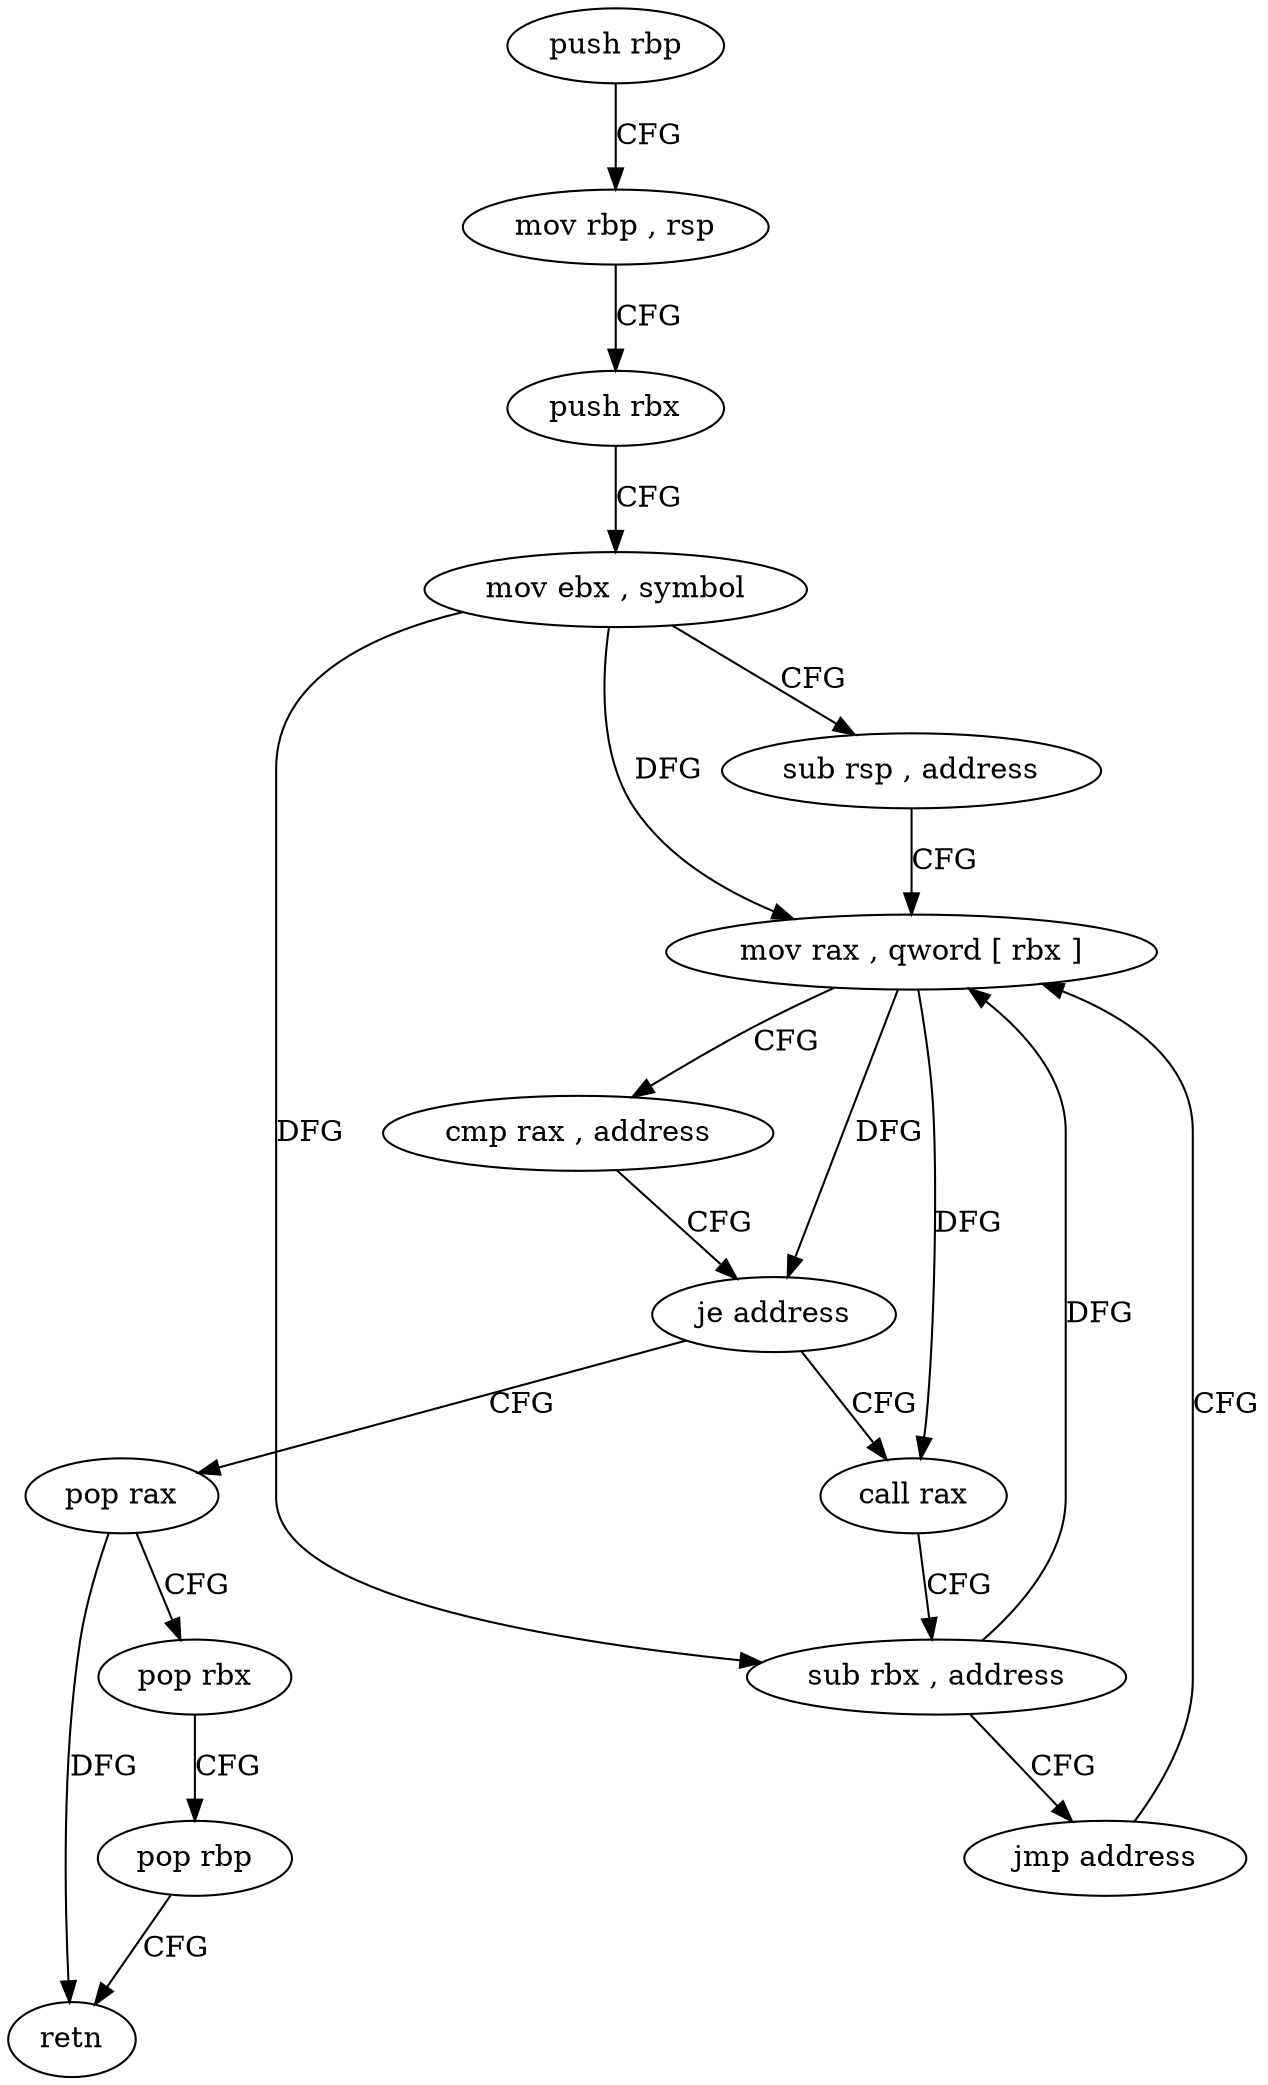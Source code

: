 digraph "func" {
"4507461" [label = "push rbp" ]
"4507462" [label = "mov rbp , rsp" ]
"4507465" [label = "push rbx" ]
"4507466" [label = "mov ebx , symbol" ]
"4507471" [label = "sub rsp , address" ]
"4507475" [label = "mov rax , qword [ rbx ]" ]
"4507492" [label = "pop rax" ]
"4507493" [label = "pop rbx" ]
"4507494" [label = "pop rbp" ]
"4507495" [label = "retn" ]
"4507484" [label = "call rax" ]
"4507486" [label = "sub rbx , address" ]
"4507490" [label = "jmp address" ]
"4507478" [label = "cmp rax , address" ]
"4507482" [label = "je address" ]
"4507461" -> "4507462" [ label = "CFG" ]
"4507462" -> "4507465" [ label = "CFG" ]
"4507465" -> "4507466" [ label = "CFG" ]
"4507466" -> "4507471" [ label = "CFG" ]
"4507466" -> "4507475" [ label = "DFG" ]
"4507466" -> "4507486" [ label = "DFG" ]
"4507471" -> "4507475" [ label = "CFG" ]
"4507475" -> "4507478" [ label = "CFG" ]
"4507475" -> "4507482" [ label = "DFG" ]
"4507475" -> "4507484" [ label = "DFG" ]
"4507492" -> "4507493" [ label = "CFG" ]
"4507492" -> "4507495" [ label = "DFG" ]
"4507493" -> "4507494" [ label = "CFG" ]
"4507494" -> "4507495" [ label = "CFG" ]
"4507484" -> "4507486" [ label = "CFG" ]
"4507486" -> "4507490" [ label = "CFG" ]
"4507486" -> "4507475" [ label = "DFG" ]
"4507490" -> "4507475" [ label = "CFG" ]
"4507478" -> "4507482" [ label = "CFG" ]
"4507482" -> "4507492" [ label = "CFG" ]
"4507482" -> "4507484" [ label = "CFG" ]
}
